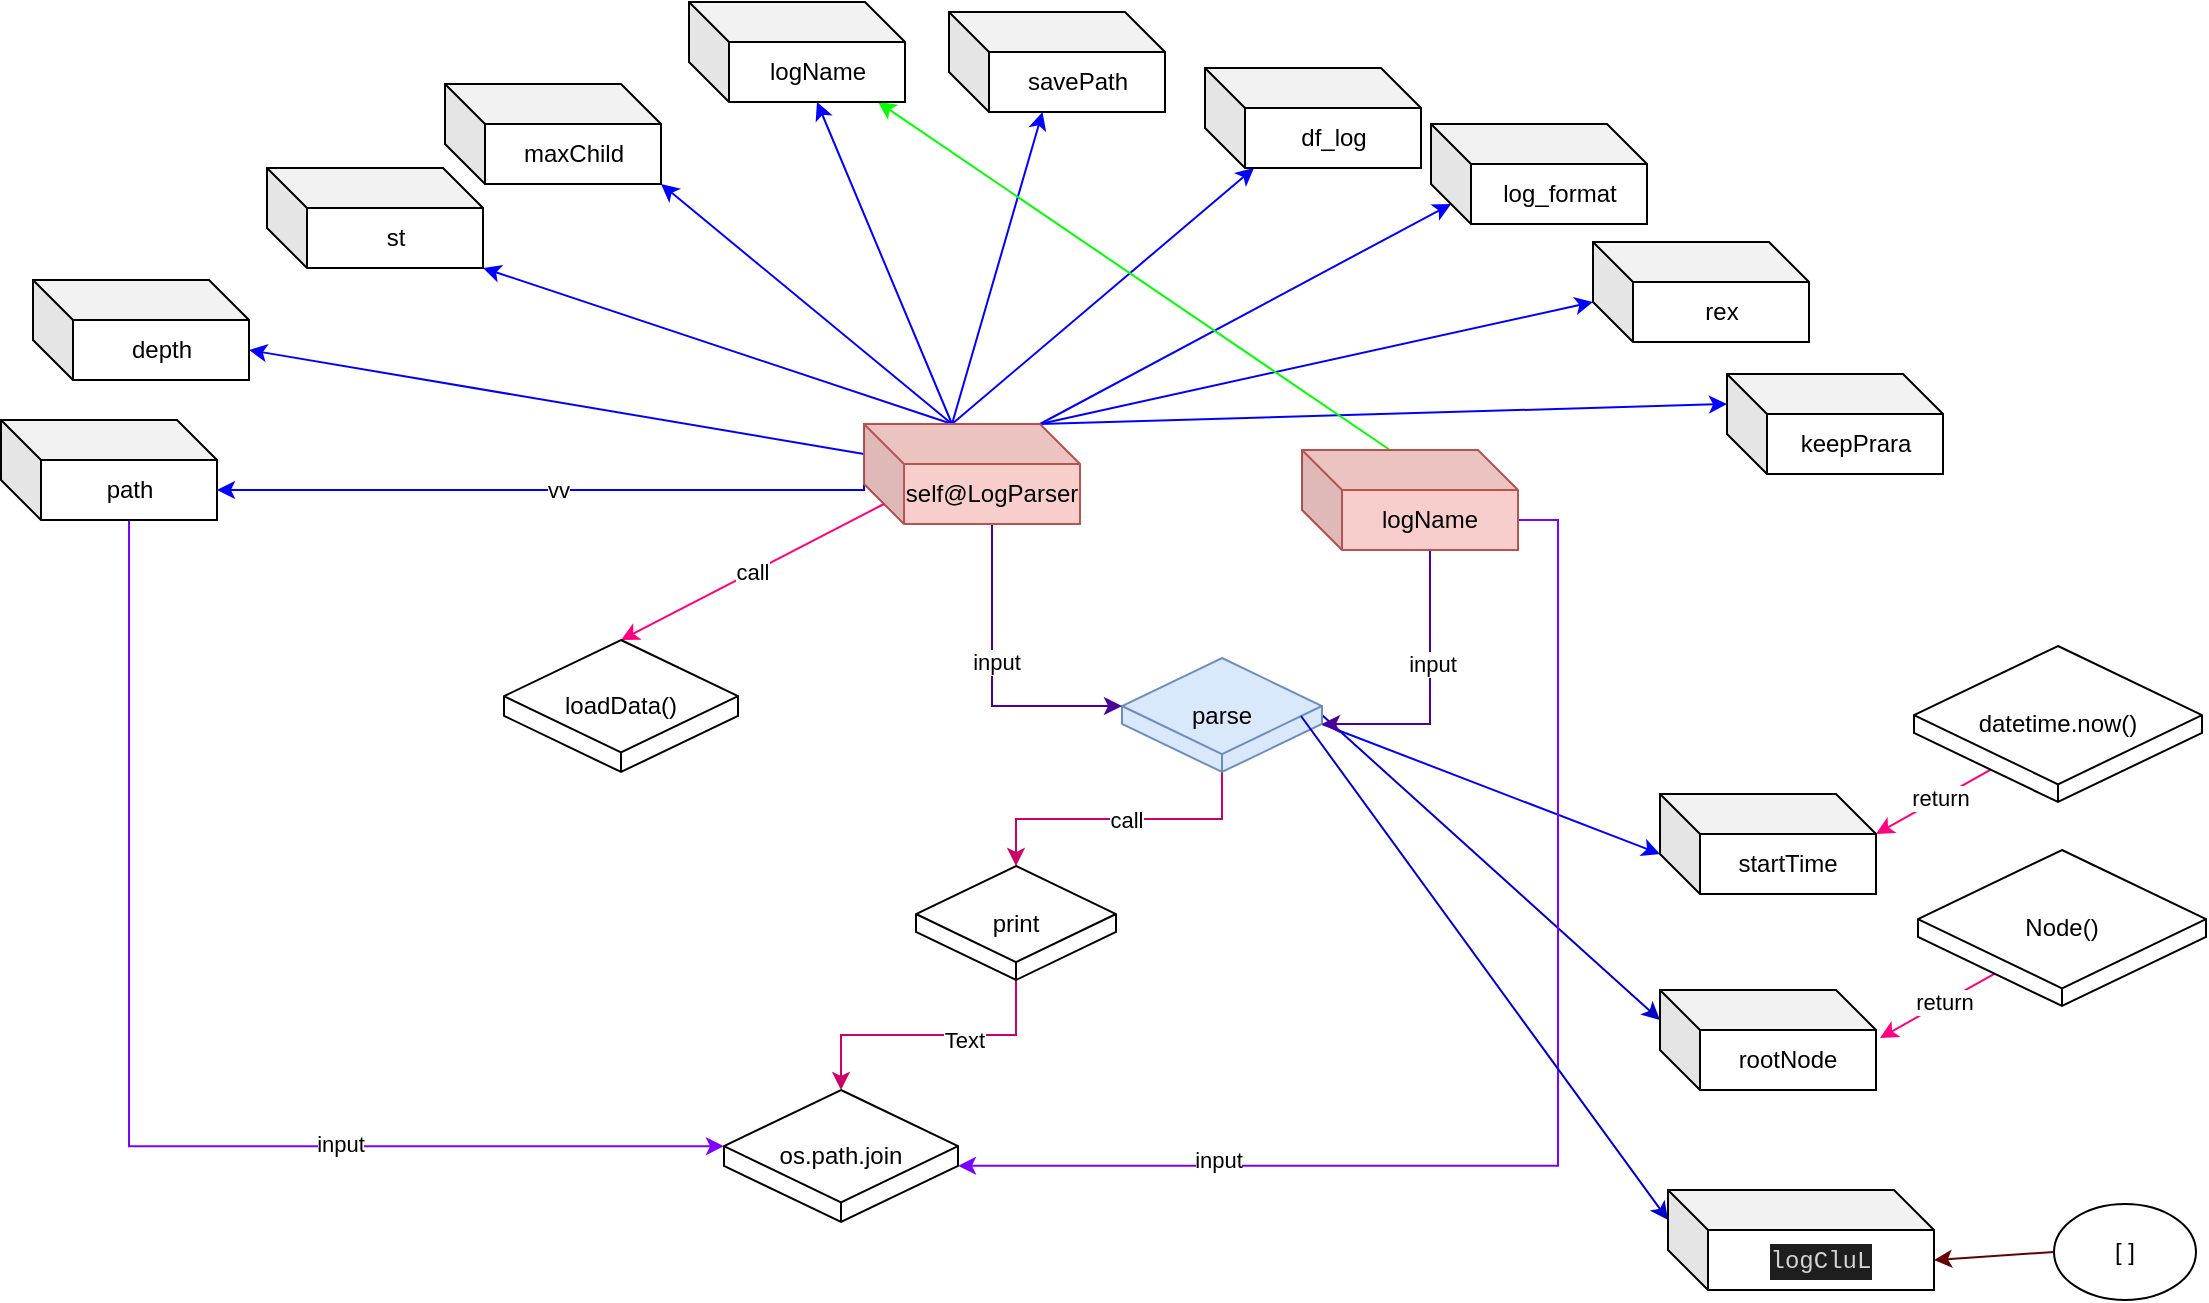<mxfile version="20.3.3" type="github">
  <diagram id="resuJbucNC01iMUb9vn6" name="第 1 页">
    <mxGraphModel dx="1626" dy="1229" grid="0" gridSize="10" guides="1" tooltips="1" connect="1" arrows="1" fold="1" page="0" pageScale="1" pageWidth="827" pageHeight="1169" math="0" shadow="0">
      <root>
        <mxCell id="0" />
        <mxCell id="1" parent="0" />
        <mxCell id="JQkUaQSeX6xFLT8BSFR2-9" style="edgeStyle=orthogonalEdgeStyle;rounded=0;orthogonalLoop=1;jettySize=auto;html=1;exitX=0.5;exitY=1;exitDx=0;exitDy=0;exitPerimeter=0;entryX=0.5;entryY=0;entryDx=0;entryDy=0;entryPerimeter=0;strokeColor=#CC0066;" edge="1" parent="1" source="JQkUaQSeX6xFLT8BSFR2-1" target="JQkUaQSeX6xFLT8BSFR2-8">
          <mxGeometry relative="1" as="geometry" />
        </mxCell>
        <mxCell id="JQkUaQSeX6xFLT8BSFR2-10" value="call" style="edgeLabel;html=1;align=center;verticalAlign=middle;resizable=0;points=[];" vertex="1" connectable="0" parent="JQkUaQSeX6xFLT8BSFR2-9">
          <mxGeometry x="-0.047" relative="1" as="geometry">
            <mxPoint as="offset" />
          </mxGeometry>
        </mxCell>
        <mxCell id="JQkUaQSeX6xFLT8BSFR2-40" style="rounded=0;orthogonalLoop=1;jettySize=auto;html=1;exitX=0;exitY=0;exitDx=100;exitDy=32.992;exitPerimeter=0;entryX=0;entryY=0;entryDx=0;entryDy=30;entryPerimeter=0;strokeColor=#0000FF;" edge="1" parent="1" source="JQkUaQSeX6xFLT8BSFR2-1" target="JQkUaQSeX6xFLT8BSFR2-39">
          <mxGeometry relative="1" as="geometry" />
        </mxCell>
        <mxCell id="JQkUaQSeX6xFLT8BSFR2-45" style="edgeStyle=none;rounded=0;orthogonalLoop=1;jettySize=auto;html=1;exitX=1;exitY=0.5;exitDx=0;exitDy=0;exitPerimeter=0;strokeColor=#0000CC;entryX=0;entryY=0;entryDx=0;entryDy=15;entryPerimeter=0;" edge="1" parent="1" source="JQkUaQSeX6xFLT8BSFR2-1" target="JQkUaQSeX6xFLT8BSFR2-44">
          <mxGeometry relative="1" as="geometry" />
        </mxCell>
        <mxCell id="JQkUaQSeX6xFLT8BSFR2-1" value="parse" style="whiteSpace=wrap;html=1;shape=mxgraph.basic.isocube;isoAngle=15;fillColor=#dae8fc;strokeColor=#6c8ebf;" vertex="1" parent="1">
          <mxGeometry x="288" y="82" width="100" height="57" as="geometry" />
        </mxCell>
        <mxCell id="JQkUaQSeX6xFLT8BSFR2-4" style="edgeStyle=orthogonalEdgeStyle;rounded=0;orthogonalLoop=1;jettySize=auto;html=1;exitX=0;exitY=0;exitDx=64;exitDy=50;exitPerimeter=0;entryX=0;entryY=0;entryDx=0;entryDy=24.008;entryPerimeter=0;strokeColor=#4C0099;" edge="1" parent="1" source="JQkUaQSeX6xFLT8BSFR2-2" target="JQkUaQSeX6xFLT8BSFR2-1">
          <mxGeometry relative="1" as="geometry" />
        </mxCell>
        <mxCell id="JQkUaQSeX6xFLT8BSFR2-5" value="input" style="edgeLabel;html=1;align=center;verticalAlign=middle;resizable=0;points=[];" vertex="1" connectable="0" parent="JQkUaQSeX6xFLT8BSFR2-4">
          <mxGeometry x="-0.115" y="2" relative="1" as="geometry">
            <mxPoint as="offset" />
          </mxGeometry>
        </mxCell>
        <mxCell id="JQkUaQSeX6xFLT8BSFR2-25" value="vv" style="edgeStyle=orthogonalEdgeStyle;rounded=0;orthogonalLoop=1;jettySize=auto;html=1;exitX=0;exitY=0;exitDx=0;exitDy=15;exitPerimeter=0;entryX=0;entryY=0;entryDx=108;entryDy=35;entryPerimeter=0;strokeColor=#0000FF;" edge="1" parent="1" source="JQkUaQSeX6xFLT8BSFR2-2" target="JQkUaQSeX6xFLT8BSFR2-15">
          <mxGeometry relative="1" as="geometry">
            <Array as="points">
              <mxPoint x="159" y="-2" />
            </Array>
          </mxGeometry>
        </mxCell>
        <mxCell id="JQkUaQSeX6xFLT8BSFR2-26" style="rounded=0;orthogonalLoop=1;jettySize=auto;html=1;exitX=0;exitY=0;exitDx=0;exitDy=15;exitPerimeter=0;entryX=0;entryY=0;entryDx=108;entryDy=35;entryPerimeter=0;strokeColor=#0000FF;" edge="1" parent="1" source="JQkUaQSeX6xFLT8BSFR2-2" target="JQkUaQSeX6xFLT8BSFR2-16">
          <mxGeometry relative="1" as="geometry" />
        </mxCell>
        <mxCell id="JQkUaQSeX6xFLT8BSFR2-27" style="edgeStyle=none;rounded=0;orthogonalLoop=1;jettySize=auto;html=1;exitX=0;exitY=0;exitDx=44;exitDy=0;exitPerimeter=0;entryX=1;entryY=1;entryDx=0;entryDy=0;entryPerimeter=0;strokeColor=#0000FF;" edge="1" parent="1" source="JQkUaQSeX6xFLT8BSFR2-2" target="JQkUaQSeX6xFLT8BSFR2-17">
          <mxGeometry relative="1" as="geometry" />
        </mxCell>
        <mxCell id="JQkUaQSeX6xFLT8BSFR2-28" style="edgeStyle=none;rounded=0;orthogonalLoop=1;jettySize=auto;html=1;exitX=0;exitY=0;exitDx=44;exitDy=0;exitPerimeter=0;entryX=1;entryY=1;entryDx=0;entryDy=0;entryPerimeter=0;strokeColor=#0000FF;" edge="1" parent="1" source="JQkUaQSeX6xFLT8BSFR2-2" target="JQkUaQSeX6xFLT8BSFR2-18">
          <mxGeometry relative="1" as="geometry" />
        </mxCell>
        <mxCell id="JQkUaQSeX6xFLT8BSFR2-29" style="edgeStyle=none;rounded=0;orthogonalLoop=1;jettySize=auto;html=1;exitX=0;exitY=0;exitDx=44;exitDy=0;exitPerimeter=0;entryX=0;entryY=0;entryDx=64;entryDy=50;entryPerimeter=0;strokeColor=#0000FF;" edge="1" parent="1" source="JQkUaQSeX6xFLT8BSFR2-2" target="JQkUaQSeX6xFLT8BSFR2-19">
          <mxGeometry relative="1" as="geometry" />
        </mxCell>
        <mxCell id="JQkUaQSeX6xFLT8BSFR2-30" style="edgeStyle=none;rounded=0;orthogonalLoop=1;jettySize=auto;html=1;exitX=0;exitY=0;exitDx=44;exitDy=0;exitPerimeter=0;strokeColor=#0000FF;" edge="1" parent="1" source="JQkUaQSeX6xFLT8BSFR2-2" target="JQkUaQSeX6xFLT8BSFR2-20">
          <mxGeometry relative="1" as="geometry" />
        </mxCell>
        <mxCell id="JQkUaQSeX6xFLT8BSFR2-31" style="edgeStyle=none;rounded=0;orthogonalLoop=1;jettySize=auto;html=1;exitX=0;exitY=0;exitDx=44;exitDy=0;exitPerimeter=0;strokeColor=#0000FF;" edge="1" parent="1" source="JQkUaQSeX6xFLT8BSFR2-2" target="JQkUaQSeX6xFLT8BSFR2-21">
          <mxGeometry relative="1" as="geometry" />
        </mxCell>
        <mxCell id="JQkUaQSeX6xFLT8BSFR2-32" style="edgeStyle=none;rounded=0;orthogonalLoop=1;jettySize=auto;html=1;exitX=0;exitY=0;exitDx=88;exitDy=0;exitPerimeter=0;entryX=0;entryY=0;entryDx=10;entryDy=40;entryPerimeter=0;strokeColor=#0000FF;" edge="1" parent="1" source="JQkUaQSeX6xFLT8BSFR2-2" target="JQkUaQSeX6xFLT8BSFR2-22">
          <mxGeometry relative="1" as="geometry" />
        </mxCell>
        <mxCell id="JQkUaQSeX6xFLT8BSFR2-33" style="edgeStyle=none;rounded=0;orthogonalLoop=1;jettySize=auto;html=1;exitX=0;exitY=0;exitDx=88;exitDy=0;exitPerimeter=0;entryX=0;entryY=0;entryDx=0;entryDy=30;entryPerimeter=0;strokeColor=#0000FF;" edge="1" parent="1" source="JQkUaQSeX6xFLT8BSFR2-2" target="JQkUaQSeX6xFLT8BSFR2-23">
          <mxGeometry relative="1" as="geometry" />
        </mxCell>
        <mxCell id="JQkUaQSeX6xFLT8BSFR2-34" style="edgeStyle=none;rounded=0;orthogonalLoop=1;jettySize=auto;html=1;exitX=0;exitY=0;exitDx=88;exitDy=0;exitPerimeter=0;entryX=0;entryY=0;entryDx=0;entryDy=15;entryPerimeter=0;strokeColor=#0000FF;" edge="1" parent="1" source="JQkUaQSeX6xFLT8BSFR2-2" target="JQkUaQSeX6xFLT8BSFR2-24">
          <mxGeometry relative="1" as="geometry" />
        </mxCell>
        <mxCell id="JQkUaQSeX6xFLT8BSFR2-2" value="&lt;font color=&quot;#000000&quot;&gt;&lt;span style=&quot;caret-color: rgb(0, 0, 0);&quot;&gt;self@LogParser&lt;/span&gt;&lt;/font&gt;" style="shape=cube;whiteSpace=wrap;html=1;boundedLbl=1;backgroundOutline=1;darkOpacity=0.05;darkOpacity2=0.1;fillColor=#f8cecc;strokeColor=#b85450;" vertex="1" parent="1">
          <mxGeometry x="159" y="-35" width="108" height="50" as="geometry" />
        </mxCell>
        <mxCell id="JQkUaQSeX6xFLT8BSFR2-6" style="edgeStyle=orthogonalEdgeStyle;rounded=0;orthogonalLoop=1;jettySize=auto;html=1;exitX=0;exitY=0;exitDx=64;exitDy=50;exitPerimeter=0;entryX=0;entryY=0;entryDx=100;entryDy=32.992;entryPerimeter=0;strokeColor=#4C0099;" edge="1" parent="1" source="JQkUaQSeX6xFLT8BSFR2-3" target="JQkUaQSeX6xFLT8BSFR2-1">
          <mxGeometry relative="1" as="geometry" />
        </mxCell>
        <mxCell id="JQkUaQSeX6xFLT8BSFR2-7" value="input" style="edgeLabel;html=1;align=center;verticalAlign=middle;resizable=0;points=[];" vertex="1" connectable="0" parent="JQkUaQSeX6xFLT8BSFR2-6">
          <mxGeometry x="-0.507" y="1" relative="1" as="geometry">
            <mxPoint y="22" as="offset" />
          </mxGeometry>
        </mxCell>
        <mxCell id="JQkUaQSeX6xFLT8BSFR2-37" style="edgeStyle=orthogonalEdgeStyle;rounded=0;orthogonalLoop=1;jettySize=auto;html=1;exitX=0;exitY=0;exitDx=108;exitDy=35;exitPerimeter=0;entryX=0;entryY=0;entryDx=117;entryDy=37.911;entryPerimeter=0;strokeColor=#7F00FF;" edge="1" parent="1" source="JQkUaQSeX6xFLT8BSFR2-3" target="JQkUaQSeX6xFLT8BSFR2-11">
          <mxGeometry relative="1" as="geometry" />
        </mxCell>
        <mxCell id="JQkUaQSeX6xFLT8BSFR2-38" value="input" style="edgeLabel;html=1;align=center;verticalAlign=middle;resizable=0;points=[];" vertex="1" connectable="0" parent="JQkUaQSeX6xFLT8BSFR2-37">
          <mxGeometry x="0.596" y="-3" relative="1" as="geometry">
            <mxPoint as="offset" />
          </mxGeometry>
        </mxCell>
        <mxCell id="JQkUaQSeX6xFLT8BSFR2-43" style="edgeStyle=none;rounded=0;orthogonalLoop=1;jettySize=auto;html=1;exitX=0;exitY=0;exitDx=44;exitDy=0;exitPerimeter=0;entryX=0.875;entryY=1;entryDx=0;entryDy=0;entryPerimeter=0;strokeColor=#00FF00;" edge="1" parent="1" source="JQkUaQSeX6xFLT8BSFR2-3" target="JQkUaQSeX6xFLT8BSFR2-19">
          <mxGeometry relative="1" as="geometry" />
        </mxCell>
        <mxCell id="JQkUaQSeX6xFLT8BSFR2-3" value="&lt;font color=&quot;#000000&quot;&gt;&lt;span style=&quot;caret-color: rgb(0, 0, 0);&quot;&gt;logName&lt;/span&gt;&lt;/font&gt;" style="shape=cube;whiteSpace=wrap;html=1;boundedLbl=1;backgroundOutline=1;darkOpacity=0.05;darkOpacity2=0.1;fillColor=#f8cecc;strokeColor=#b85450;" vertex="1" parent="1">
          <mxGeometry x="378" y="-22" width="108" height="50" as="geometry" />
        </mxCell>
        <mxCell id="JQkUaQSeX6xFLT8BSFR2-12" style="edgeStyle=orthogonalEdgeStyle;rounded=0;orthogonalLoop=1;jettySize=auto;html=1;exitX=0.5;exitY=1;exitDx=0;exitDy=0;exitPerimeter=0;entryX=0.5;entryY=0;entryDx=0;entryDy=0;entryPerimeter=0;strokeColor=#CC0066;" edge="1" parent="1" source="JQkUaQSeX6xFLT8BSFR2-8" target="JQkUaQSeX6xFLT8BSFR2-11">
          <mxGeometry relative="1" as="geometry" />
        </mxCell>
        <mxCell id="JQkUaQSeX6xFLT8BSFR2-13" value="Text" style="edgeLabel;html=1;align=center;verticalAlign=middle;resizable=0;points=[];" vertex="1" connectable="0" parent="JQkUaQSeX6xFLT8BSFR2-12">
          <mxGeometry x="-0.231" y="2" relative="1" as="geometry">
            <mxPoint x="1" as="offset" />
          </mxGeometry>
        </mxCell>
        <mxCell id="JQkUaQSeX6xFLT8BSFR2-8" value="print" style="whiteSpace=wrap;html=1;shape=mxgraph.basic.isocube;isoAngle=15;fontColor=#000000;" vertex="1" parent="1">
          <mxGeometry x="185" y="186" width="100" height="57" as="geometry" />
        </mxCell>
        <mxCell id="JQkUaQSeX6xFLT8BSFR2-11" value="os.path.join" style="whiteSpace=wrap;html=1;shape=mxgraph.basic.isocube;isoAngle=15;fontColor=#000000;" vertex="1" parent="1">
          <mxGeometry x="89" y="298" width="117" height="66" as="geometry" />
        </mxCell>
        <mxCell id="JQkUaQSeX6xFLT8BSFR2-35" style="edgeStyle=orthogonalEdgeStyle;rounded=0;orthogonalLoop=1;jettySize=auto;html=1;exitX=0;exitY=0;exitDx=64;exitDy=50;exitPerimeter=0;entryX=0;entryY=0;entryDx=0;entryDy=28.089;entryPerimeter=0;strokeColor=#7F00FF;" edge="1" parent="1" source="JQkUaQSeX6xFLT8BSFR2-15" target="JQkUaQSeX6xFLT8BSFR2-11">
          <mxGeometry relative="1" as="geometry" />
        </mxCell>
        <mxCell id="JQkUaQSeX6xFLT8BSFR2-36" value="input" style="edgeLabel;html=1;align=center;verticalAlign=middle;resizable=0;points=[];" vertex="1" connectable="0" parent="JQkUaQSeX6xFLT8BSFR2-35">
          <mxGeometry x="0.371" y="1" relative="1" as="geometry">
            <mxPoint as="offset" />
          </mxGeometry>
        </mxCell>
        <mxCell id="JQkUaQSeX6xFLT8BSFR2-15" value="&lt;font color=&quot;#000000&quot;&gt;&lt;span style=&quot;caret-color: rgb(0, 0, 0);&quot;&gt;path&lt;/span&gt;&lt;/font&gt;" style="shape=cube;whiteSpace=wrap;html=1;boundedLbl=1;backgroundOutline=1;darkOpacity=0.05;darkOpacity2=0.1;fontColor=#67AB9F;" vertex="1" parent="1">
          <mxGeometry x="-272.5" y="-37" width="108" height="50" as="geometry" />
        </mxCell>
        <mxCell id="JQkUaQSeX6xFLT8BSFR2-16" value="&lt;font color=&quot;#000000&quot;&gt;depth&lt;/font&gt;" style="shape=cube;whiteSpace=wrap;html=1;boundedLbl=1;backgroundOutline=1;darkOpacity=0.05;darkOpacity2=0.1;fontColor=#67AB9F;" vertex="1" parent="1">
          <mxGeometry x="-256.5" y="-107" width="108" height="50" as="geometry" />
        </mxCell>
        <mxCell id="JQkUaQSeX6xFLT8BSFR2-17" value="&lt;font color=&quot;#000000&quot;&gt;st&lt;/font&gt;" style="shape=cube;whiteSpace=wrap;html=1;boundedLbl=1;backgroundOutline=1;darkOpacity=0.05;darkOpacity2=0.1;fontColor=#67AB9F;" vertex="1" parent="1">
          <mxGeometry x="-139.5" y="-163" width="108" height="50" as="geometry" />
        </mxCell>
        <mxCell id="JQkUaQSeX6xFLT8BSFR2-18" value="&lt;font color=&quot;#000000&quot;&gt;&lt;span style=&quot;caret-color: rgb(0, 0, 0);&quot;&gt;maxChild&lt;/span&gt;&lt;/font&gt;" style="shape=cube;whiteSpace=wrap;html=1;boundedLbl=1;backgroundOutline=1;darkOpacity=0.05;darkOpacity2=0.1;fontColor=#67AB9F;" vertex="1" parent="1">
          <mxGeometry x="-50.5" y="-205" width="108" height="50" as="geometry" />
        </mxCell>
        <mxCell id="JQkUaQSeX6xFLT8BSFR2-19" value="&lt;font color=&quot;#000000&quot;&gt;&lt;span style=&quot;caret-color: rgb(0, 0, 0);&quot;&gt;logName&lt;/span&gt;&lt;/font&gt;" style="shape=cube;whiteSpace=wrap;html=1;boundedLbl=1;backgroundOutline=1;darkOpacity=0.05;darkOpacity2=0.1;fontColor=#67AB9F;" vertex="1" parent="1">
          <mxGeometry x="71.5" y="-246" width="108" height="50" as="geometry" />
        </mxCell>
        <mxCell id="JQkUaQSeX6xFLT8BSFR2-20" value="&lt;font color=&quot;#000000&quot;&gt;&lt;span style=&quot;caret-color: rgb(0, 0, 0);&quot;&gt;savePath&lt;/span&gt;&lt;/font&gt;" style="shape=cube;whiteSpace=wrap;html=1;boundedLbl=1;backgroundOutline=1;darkOpacity=0.05;darkOpacity2=0.1;fontColor=#67AB9F;" vertex="1" parent="1">
          <mxGeometry x="201.5" y="-241" width="108" height="50" as="geometry" />
        </mxCell>
        <mxCell id="JQkUaQSeX6xFLT8BSFR2-21" value="&lt;font color=&quot;#000000&quot;&gt;&lt;span style=&quot;caret-color: rgb(0, 0, 0);&quot;&gt;df_log&lt;/span&gt;&lt;/font&gt;" style="shape=cube;whiteSpace=wrap;html=1;boundedLbl=1;backgroundOutline=1;darkOpacity=0.05;darkOpacity2=0.1;fontColor=#67AB9F;" vertex="1" parent="1">
          <mxGeometry x="329.5" y="-213" width="108" height="50" as="geometry" />
        </mxCell>
        <mxCell id="JQkUaQSeX6xFLT8BSFR2-22" value="&lt;font color=&quot;#000000&quot;&gt;&lt;span style=&quot;caret-color: rgb(0, 0, 0);&quot;&gt;log_format&lt;/span&gt;&lt;/font&gt;" style="shape=cube;whiteSpace=wrap;html=1;boundedLbl=1;backgroundOutline=1;darkOpacity=0.05;darkOpacity2=0.1;fontColor=#67AB9F;" vertex="1" parent="1">
          <mxGeometry x="442.5" y="-185" width="108" height="50" as="geometry" />
        </mxCell>
        <mxCell id="JQkUaQSeX6xFLT8BSFR2-23" value="&lt;font color=&quot;#000000&quot;&gt;&lt;span style=&quot;caret-color: rgb(0, 0, 0);&quot;&gt;rex&lt;/span&gt;&lt;/font&gt;" style="shape=cube;whiteSpace=wrap;html=1;boundedLbl=1;backgroundOutline=1;darkOpacity=0.05;darkOpacity2=0.1;fontColor=#67AB9F;" vertex="1" parent="1">
          <mxGeometry x="523.5" y="-126" width="108" height="50" as="geometry" />
        </mxCell>
        <mxCell id="JQkUaQSeX6xFLT8BSFR2-24" value="&lt;font color=&quot;#000000&quot;&gt;&lt;span style=&quot;caret-color: rgb(0, 0, 0);&quot;&gt;keepPrara&lt;/span&gt;&lt;/font&gt;" style="shape=cube;whiteSpace=wrap;html=1;boundedLbl=1;backgroundOutline=1;darkOpacity=0.05;darkOpacity2=0.1;fontColor=#67AB9F;" vertex="1" parent="1">
          <mxGeometry x="590.5" y="-60" width="108" height="50" as="geometry" />
        </mxCell>
        <mxCell id="JQkUaQSeX6xFLT8BSFR2-42" value="return" style="edgeStyle=none;rounded=0;orthogonalLoop=1;jettySize=auto;html=1;exitX=0;exitY=0;exitDx=108;exitDy=20;exitPerimeter=0;entryX=0.313;entryY=0.744;entryDx=0;entryDy=0;entryPerimeter=0;strokeColor=#FF0080;startArrow=classic;startFill=1;endArrow=none;endFill=0;" edge="1" parent="1" source="JQkUaQSeX6xFLT8BSFR2-39" target="JQkUaQSeX6xFLT8BSFR2-41">
          <mxGeometry relative="1" as="geometry" />
        </mxCell>
        <mxCell id="JQkUaQSeX6xFLT8BSFR2-39" value="&lt;font color=&quot;#000000&quot;&gt;&lt;span style=&quot;caret-color: rgb(0, 0, 0);&quot;&gt;startTime&lt;/span&gt;&lt;/font&gt;" style="shape=cube;whiteSpace=wrap;html=1;boundedLbl=1;backgroundOutline=1;darkOpacity=0.05;darkOpacity2=0.1;fontColor=#67AB9F;" vertex="1" parent="1">
          <mxGeometry x="557" y="150" width="108" height="50" as="geometry" />
        </mxCell>
        <mxCell id="JQkUaQSeX6xFLT8BSFR2-41" value="datetime.now()" style="whiteSpace=wrap;html=1;shape=mxgraph.basic.isocube;isoAngle=15;fontColor=#000000;" vertex="1" parent="1">
          <mxGeometry x="684" y="76" width="144" height="78" as="geometry" />
        </mxCell>
        <mxCell id="JQkUaQSeX6xFLT8BSFR2-44" value="&lt;font color=&quot;#000000&quot;&gt;&lt;span style=&quot;caret-color: rgb(0, 0, 0);&quot;&gt;rootNode&lt;/span&gt;&lt;/font&gt;" style="shape=cube;whiteSpace=wrap;html=1;boundedLbl=1;backgroundOutline=1;darkOpacity=0.05;darkOpacity2=0.1;fontColor=#67AB9F;" vertex="1" parent="1">
          <mxGeometry x="557" y="248" width="108" height="50" as="geometry" />
        </mxCell>
        <mxCell id="JQkUaQSeX6xFLT8BSFR2-46" value="return" style="edgeStyle=none;rounded=0;orthogonalLoop=1;jettySize=auto;html=1;exitX=0;exitY=0;exitDx=108;exitDy=20;exitPerimeter=0;entryX=0.313;entryY=0.744;entryDx=0;entryDy=0;entryPerimeter=0;strokeColor=#FF0080;startArrow=classic;startFill=1;endArrow=none;endFill=0;" edge="1" parent="1" target="JQkUaQSeX6xFLT8BSFR2-47">
          <mxGeometry relative="1" as="geometry">
            <mxPoint x="667" y="272" as="sourcePoint" />
          </mxGeometry>
        </mxCell>
        <mxCell id="JQkUaQSeX6xFLT8BSFR2-47" value="Node()" style="whiteSpace=wrap;html=1;shape=mxgraph.basic.isocube;isoAngle=15;fontColor=#000000;" vertex="1" parent="1">
          <mxGeometry x="686" y="178" width="144" height="78" as="geometry" />
        </mxCell>
        <mxCell id="JQkUaQSeX6xFLT8BSFR2-50" style="edgeStyle=none;rounded=0;orthogonalLoop=1;jettySize=auto;html=1;exitX=0;exitY=0;exitDx=0;exitDy=15;exitPerimeter=0;entryX=0.895;entryY=0.509;entryDx=0;entryDy=0;entryPerimeter=0;strokeColor=#0000CC;startArrow=classic;startFill=1;endArrow=none;endFill=0;" edge="1" parent="1" source="JQkUaQSeX6xFLT8BSFR2-48" target="JQkUaQSeX6xFLT8BSFR2-1">
          <mxGeometry relative="1" as="geometry" />
        </mxCell>
        <mxCell id="JQkUaQSeX6xFLT8BSFR2-54" style="edgeStyle=none;rounded=0;orthogonalLoop=1;jettySize=auto;html=1;exitX=0;exitY=0;exitDx=133;exitDy=35;exitPerimeter=0;entryX=0;entryY=0.5;entryDx=0;entryDy=0;strokeColor=#660000;startArrow=classic;startFill=1;endArrow=none;endFill=0;" edge="1" parent="1" source="JQkUaQSeX6xFLT8BSFR2-48" target="JQkUaQSeX6xFLT8BSFR2-51">
          <mxGeometry relative="1" as="geometry" />
        </mxCell>
        <mxCell id="JQkUaQSeX6xFLT8BSFR2-48" value="&lt;div style=&quot;text-align: start; color: rgb(212, 212, 212); background-color: rgb(30, 30, 30); font-family: Menlo, Monaco, &amp;quot;Courier New&amp;quot;, monospace; line-height: 18px;&quot;&gt;        logCluL&lt;/div&gt;" style="shape=cube;whiteSpace=wrap;html=1;boundedLbl=1;backgroundOutline=1;darkOpacity=0.05;darkOpacity2=0.1;fontColor=#67AB9F;" vertex="1" parent="1">
          <mxGeometry x="561" y="348" width="133" height="50" as="geometry" />
        </mxCell>
        <mxCell id="JQkUaQSeX6xFLT8BSFR2-51" value="[ ]" style="ellipse;whiteSpace=wrap;html=1;" vertex="1" parent="1">
          <mxGeometry x="754" y="355" width="71" height="48" as="geometry" />
        </mxCell>
        <mxCell id="JQkUaQSeX6xFLT8BSFR2-57" value="call" style="edgeStyle=none;rounded=0;orthogonalLoop=1;jettySize=auto;html=1;exitX=0.5;exitY=0;exitDx=0;exitDy=0;exitPerimeter=0;entryX=0;entryY=0;entryDx=10;entryDy=40;entryPerimeter=0;strokeColor=#FF0080;startArrow=classic;startFill=1;endArrow=none;endFill=0;" edge="1" parent="1" source="JQkUaQSeX6xFLT8BSFR2-55" target="JQkUaQSeX6xFLT8BSFR2-2">
          <mxGeometry relative="1" as="geometry" />
        </mxCell>
        <mxCell id="JQkUaQSeX6xFLT8BSFR2-55" value="loadData()" style="whiteSpace=wrap;html=1;shape=mxgraph.basic.isocube;isoAngle=15;fontColor=#000000;" vertex="1" parent="1">
          <mxGeometry x="-21" y="73" width="117" height="66" as="geometry" />
        </mxCell>
      </root>
    </mxGraphModel>
  </diagram>
</mxfile>
